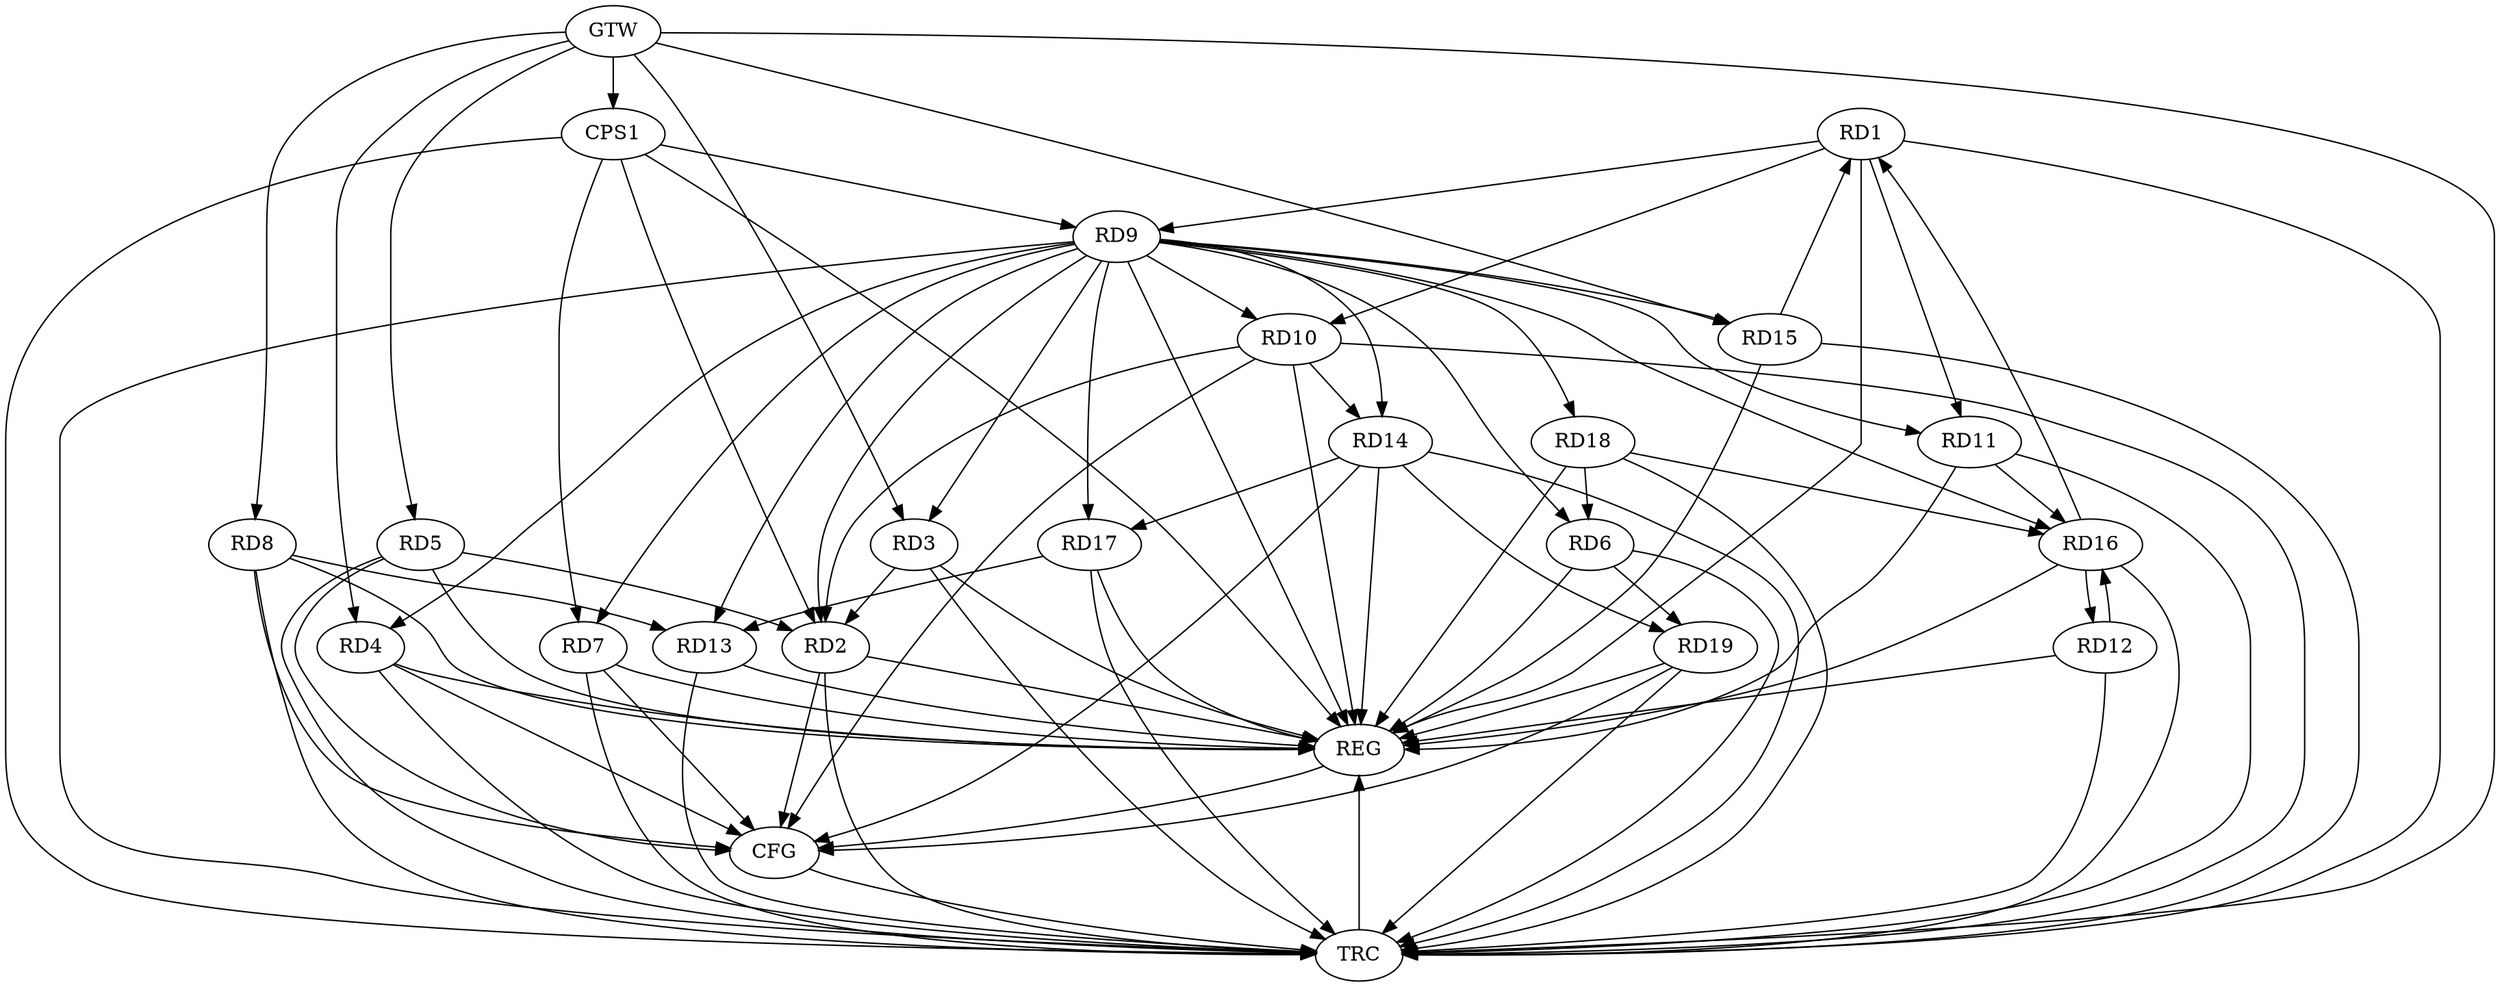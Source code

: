 strict digraph G {
  RD1 [ label="RD1" ];
  RD2 [ label="RD2" ];
  RD3 [ label="RD3" ];
  RD4 [ label="RD4" ];
  RD5 [ label="RD5" ];
  RD6 [ label="RD6" ];
  RD7 [ label="RD7" ];
  RD8 [ label="RD8" ];
  RD9 [ label="RD9" ];
  RD10 [ label="RD10" ];
  RD11 [ label="RD11" ];
  RD12 [ label="RD12" ];
  RD13 [ label="RD13" ];
  RD14 [ label="RD14" ];
  RD15 [ label="RD15" ];
  RD16 [ label="RD16" ];
  RD17 [ label="RD17" ];
  RD18 [ label="RD18" ];
  RD19 [ label="RD19" ];
  CPS1 [ label="CPS1" ];
  GTW [ label="GTW" ];
  REG [ label="REG" ];
  CFG [ label="CFG" ];
  TRC [ label="TRC" ];
  RD1 -> RD9;
  RD1 -> RD10;
  RD1 -> RD11;
  RD15 -> RD1;
  RD16 -> RD1;
  RD3 -> RD2;
  RD5 -> RD2;
  RD10 -> RD2;
  RD9 -> RD6;
  RD18 -> RD6;
  RD6 -> RD19;
  RD8 -> RD13;
  RD9 -> RD13;
  RD9 -> RD17;
  RD9 -> RD18;
  RD10 -> RD14;
  RD11 -> RD16;
  RD12 -> RD16;
  RD16 -> RD12;
  RD17 -> RD13;
  RD14 -> RD17;
  RD14 -> RD19;
  RD18 -> RD16;
  CPS1 -> RD2;
  CPS1 -> RD7;
  CPS1 -> RD9;
  GTW -> RD3;
  GTW -> RD4;
  GTW -> RD5;
  GTW -> RD8;
  GTW -> RD15;
  GTW -> CPS1;
  RD1 -> REG;
  RD2 -> REG;
  RD3 -> REG;
  RD4 -> REG;
  RD5 -> REG;
  RD6 -> REG;
  RD7 -> REG;
  RD8 -> REG;
  RD9 -> REG;
  RD10 -> REG;
  RD11 -> REG;
  RD12 -> REG;
  RD13 -> REG;
  RD14 -> REG;
  RD15 -> REG;
  RD16 -> REG;
  RD17 -> REG;
  RD18 -> REG;
  RD19 -> REG;
  CPS1 -> REG;
  RD4 -> CFG;
  RD7 -> CFG;
  RD14 -> CFG;
  RD5 -> CFG;
  RD19 -> CFG;
  RD10 -> CFG;
  RD2 -> CFG;
  RD8 -> CFG;
  REG -> CFG;
  RD1 -> TRC;
  RD2 -> TRC;
  RD3 -> TRC;
  RD4 -> TRC;
  RD5 -> TRC;
  RD6 -> TRC;
  RD7 -> TRC;
  RD8 -> TRC;
  RD9 -> TRC;
  RD10 -> TRC;
  RD11 -> TRC;
  RD12 -> TRC;
  RD13 -> TRC;
  RD14 -> TRC;
  RD15 -> TRC;
  RD16 -> TRC;
  RD17 -> TRC;
  RD18 -> TRC;
  RD19 -> TRC;
  CPS1 -> TRC;
  GTW -> TRC;
  CFG -> TRC;
  TRC -> REG;
  RD9 -> RD3;
  RD9 -> RD11;
  RD9 -> RD7;
  RD9 -> RD14;
  RD9 -> RD10;
  RD9 -> RD2;
  RD9 -> RD4;
  RD9 -> RD15;
  RD9 -> RD16;
}
